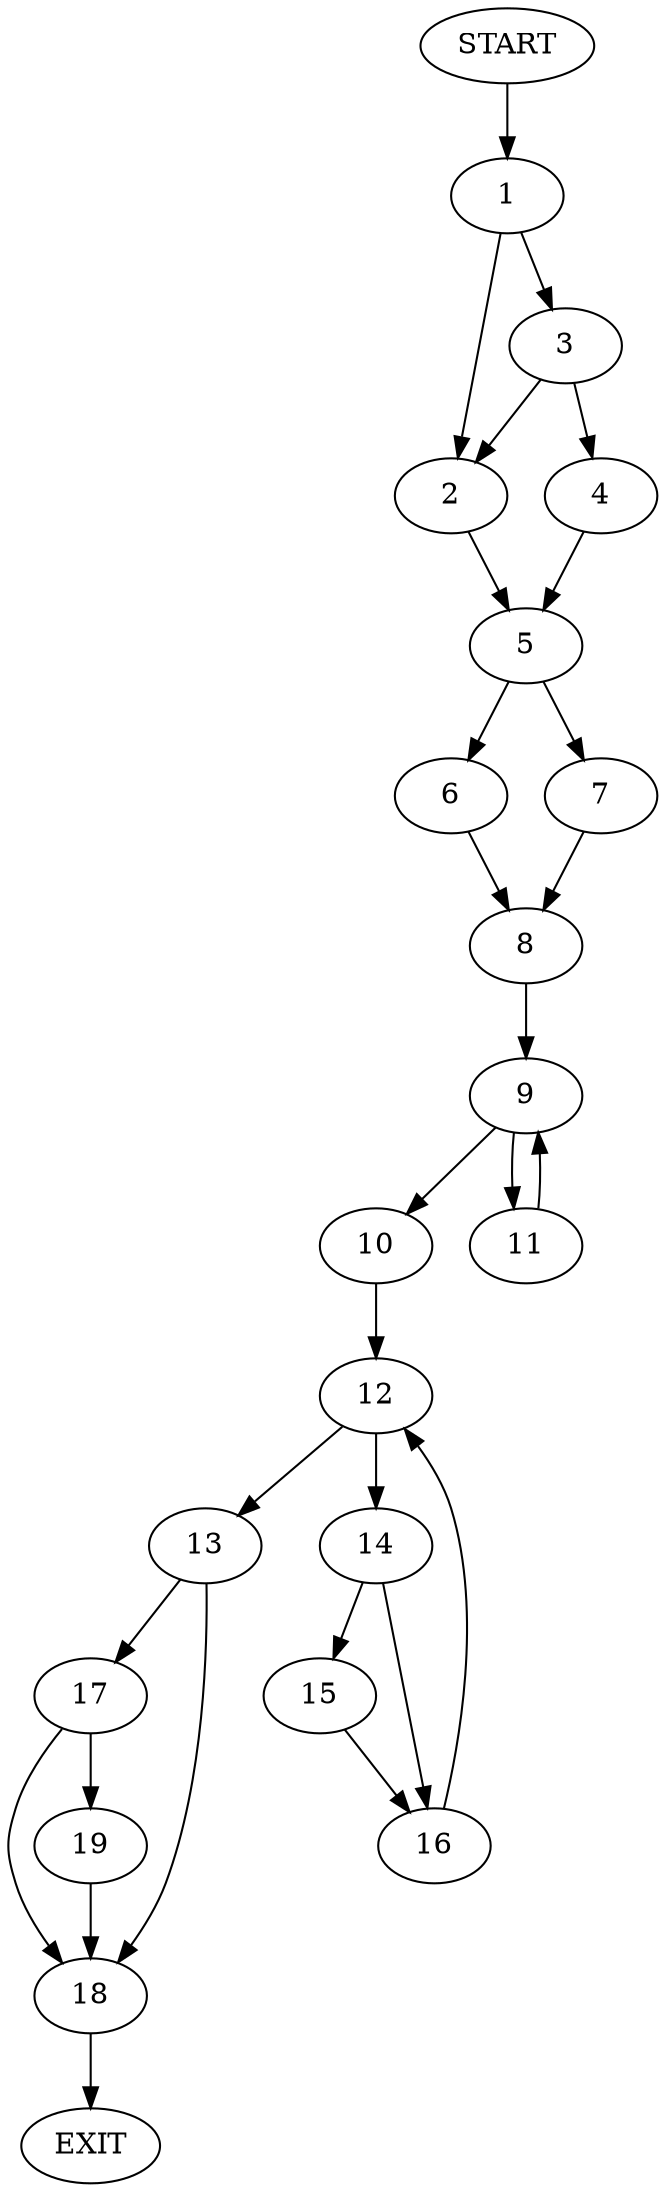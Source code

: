 digraph {
0 [label="START"]
20 [label="EXIT"]
0 -> 1
1 -> 2
1 -> 3
3 -> 2
3 -> 4
2 -> 5
4 -> 5
5 -> 6
5 -> 7
6 -> 8
7 -> 8
8 -> 9
9 -> 10
9 -> 11
10 -> 12
11 -> 9
12 -> 13
12 -> 14
14 -> 15
14 -> 16
13 -> 17
13 -> 18
16 -> 12
15 -> 16
18 -> 20
17 -> 18
17 -> 19
19 -> 18
}
